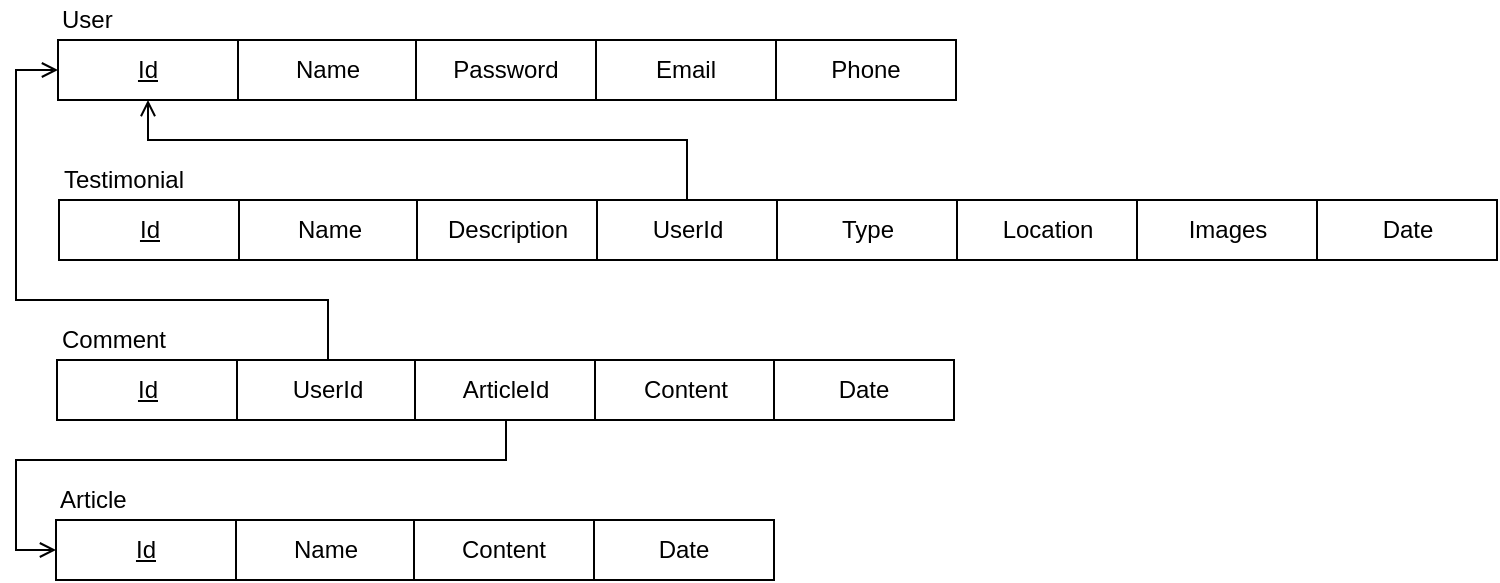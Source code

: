 <mxfile version="15.4.1" type="device"><diagram id="z0oBGNPkI0150LxPawtz" name="Page-1"><mxGraphModel dx="813" dy="454" grid="1" gridSize="10" guides="1" tooltips="1" connect="1" arrows="1" fold="1" page="1" pageScale="1" pageWidth="827" pageHeight="1169" math="0" shadow="0"><root><mxCell id="0"/><mxCell id="1" parent="0"/><mxCell id="tv5-18ue184ICuH-U72w-32" style="edgeStyle=orthogonalEdgeStyle;rounded=0;orthogonalLoop=1;jettySize=auto;html=1;entryX=0.5;entryY=0;entryDx=0;entryDy=0;fontSize=16;endArrow=none;endFill=0;startArrow=open;startFill=0;" parent="1" source="tv5-18ue184ICuH-U72w-4" target="tv5-18ue184ICuH-U72w-19" edge="1"><mxGeometry relative="1" as="geometry"><Array as="points"><mxPoint x="60" y="115"/><mxPoint x="60" y="230"/><mxPoint x="216" y="230"/><mxPoint x="216" y="260"/></Array></mxGeometry></mxCell><mxCell id="tv5-18ue184ICuH-U72w-35" style="edgeStyle=orthogonalEdgeStyle;rounded=0;orthogonalLoop=1;jettySize=auto;html=1;entryX=0.5;entryY=0;entryDx=0;entryDy=0;fontSize=16;endArrow=none;endFill=0;startArrow=open;startFill=0;" parent="1" source="tv5-18ue184ICuH-U72w-4" target="tv5-18ue184ICuH-U72w-14" edge="1"><mxGeometry relative="1" as="geometry"><Array as="points"><mxPoint x="126" y="150"/><mxPoint x="396" y="150"/></Array></mxGeometry></mxCell><mxCell id="tv5-18ue184ICuH-U72w-4" value="&lt;u&gt;Id&lt;/u&gt;" style="rounded=0;whiteSpace=wrap;html=1;" parent="1" vertex="1"><mxGeometry x="81" y="100" width="90" height="30" as="geometry"/></mxCell><mxCell id="tv5-18ue184ICuH-U72w-5" value="User" style="text;html=1;strokeColor=none;fillColor=none;align=left;verticalAlign=middle;whiteSpace=wrap;rounded=0;" parent="1" vertex="1"><mxGeometry x="81" y="80" width="90" height="20" as="geometry"/></mxCell><mxCell id="tv5-18ue184ICuH-U72w-6" value="Name" style="rounded=0;whiteSpace=wrap;html=1;" parent="1" vertex="1"><mxGeometry x="171" y="100" width="90" height="30" as="geometry"/></mxCell><mxCell id="tv5-18ue184ICuH-U72w-7" value="Password" style="rounded=0;whiteSpace=wrap;html=1;" parent="1" vertex="1"><mxGeometry x="260" y="100" width="90" height="30" as="geometry"/></mxCell><mxCell id="tv5-18ue184ICuH-U72w-8" value="Email" style="rounded=0;whiteSpace=wrap;html=1;" parent="1" vertex="1"><mxGeometry x="350" y="100" width="90" height="30" as="geometry"/></mxCell><mxCell id="tv5-18ue184ICuH-U72w-9" value="Phone" style="rounded=0;whiteSpace=wrap;html=1;" parent="1" vertex="1"><mxGeometry x="440" y="100" width="90" height="30" as="geometry"/></mxCell><mxCell id="tv5-18ue184ICuH-U72w-10" value="&lt;u&gt;Id&lt;/u&gt;" style="rounded=0;whiteSpace=wrap;html=1;" parent="1" vertex="1"><mxGeometry x="81.5" y="180" width="90" height="30" as="geometry"/></mxCell><mxCell id="tv5-18ue184ICuH-U72w-11" value="&lt;span style=&quot;text-align: center&quot;&gt;Testimonial&lt;/span&gt;" style="text;html=1;strokeColor=none;fillColor=none;align=left;verticalAlign=middle;whiteSpace=wrap;rounded=0;" parent="1" vertex="1"><mxGeometry x="81.5" y="160" width="90" height="20" as="geometry"/></mxCell><mxCell id="tv5-18ue184ICuH-U72w-12" value="Name" style="rounded=0;whiteSpace=wrap;html=1;" parent="1" vertex="1"><mxGeometry x="171.5" y="180" width="90" height="30" as="geometry"/></mxCell><mxCell id="tv5-18ue184ICuH-U72w-13" value="Description" style="rounded=0;whiteSpace=wrap;html=1;" parent="1" vertex="1"><mxGeometry x="260.5" y="180" width="90" height="30" as="geometry"/></mxCell><mxCell id="tv5-18ue184ICuH-U72w-14" value="UserId" style="rounded=0;whiteSpace=wrap;html=1;" parent="1" vertex="1"><mxGeometry x="350.5" y="180" width="90" height="30" as="geometry"/></mxCell><mxCell id="tv5-18ue184ICuH-U72w-15" value="Images" style="rounded=0;whiteSpace=wrap;html=1;" parent="1" vertex="1"><mxGeometry x="620.5" y="180" width="90" height="30" as="geometry"/></mxCell><mxCell id="tv5-18ue184ICuH-U72w-16" value="Date" style="rounded=0;whiteSpace=wrap;html=1;" parent="1" vertex="1"><mxGeometry x="710.5" y="180" width="90" height="30" as="geometry"/></mxCell><mxCell id="tv5-18ue184ICuH-U72w-17" value="&lt;u&gt;Id&lt;/u&gt;" style="rounded=0;whiteSpace=wrap;html=1;" parent="1" vertex="1"><mxGeometry x="80.5" y="260" width="90" height="30" as="geometry"/></mxCell><mxCell id="tv5-18ue184ICuH-U72w-18" value="Comment" style="text;html=1;strokeColor=none;fillColor=none;align=left;verticalAlign=middle;whiteSpace=wrap;rounded=0;" parent="1" vertex="1"><mxGeometry x="80.5" y="240" width="90" height="20" as="geometry"/></mxCell><mxCell id="tv5-18ue184ICuH-U72w-19" value="UserId" style="rounded=0;whiteSpace=wrap;html=1;" parent="1" vertex="1"><mxGeometry x="170.5" y="260" width="90" height="30" as="geometry"/></mxCell><mxCell id="tv5-18ue184ICuH-U72w-20" value="ArticleId" style="rounded=0;whiteSpace=wrap;html=1;" parent="1" vertex="1"><mxGeometry x="259.5" y="260" width="90" height="30" as="geometry"/></mxCell><mxCell id="tv5-18ue184ICuH-U72w-21" value="Content" style="rounded=0;whiteSpace=wrap;html=1;" parent="1" vertex="1"><mxGeometry x="349.5" y="260" width="90" height="30" as="geometry"/></mxCell><mxCell id="tv5-18ue184ICuH-U72w-31" style="edgeStyle=orthogonalEdgeStyle;rounded=0;orthogonalLoop=1;jettySize=auto;html=1;entryX=0.5;entryY=1;entryDx=0;entryDy=0;fontSize=16;endFill=0;endArrow=none;startFill=0;startArrow=open;" parent="1" source="tv5-18ue184ICuH-U72w-23" target="tv5-18ue184ICuH-U72w-20" edge="1"><mxGeometry relative="1" as="geometry"><Array as="points"><mxPoint x="60" y="355"/><mxPoint x="60" y="310"/><mxPoint x="305" y="310"/><mxPoint x="305" y="290"/></Array></mxGeometry></mxCell><mxCell id="tv5-18ue184ICuH-U72w-23" value="&lt;u&gt;Id&lt;/u&gt;" style="rounded=0;whiteSpace=wrap;html=1;" parent="1" vertex="1"><mxGeometry x="80" y="340" width="90" height="30" as="geometry"/></mxCell><mxCell id="tv5-18ue184ICuH-U72w-24" value="Article" style="text;html=1;strokeColor=none;fillColor=none;align=left;verticalAlign=middle;whiteSpace=wrap;rounded=0;" parent="1" vertex="1"><mxGeometry x="80" y="320" width="90" height="20" as="geometry"/></mxCell><mxCell id="tv5-18ue184ICuH-U72w-25" value="Name" style="rounded=0;whiteSpace=wrap;html=1;" parent="1" vertex="1"><mxGeometry x="170" y="340" width="90" height="30" as="geometry"/></mxCell><mxCell id="tv5-18ue184ICuH-U72w-26" value="Content" style="rounded=0;whiteSpace=wrap;html=1;" parent="1" vertex="1"><mxGeometry x="259" y="340" width="90" height="30" as="geometry"/></mxCell><mxCell id="tv5-18ue184ICuH-U72w-28" value="Date" style="rounded=0;whiteSpace=wrap;html=1;" parent="1" vertex="1"><mxGeometry x="349" y="340" width="90" height="30" as="geometry"/></mxCell><mxCell id="tv5-18ue184ICuH-U72w-29" value="Date" style="rounded=0;whiteSpace=wrap;html=1;" parent="1" vertex="1"><mxGeometry x="439" y="260" width="90" height="30" as="geometry"/></mxCell><mxCell id="Z66O-KPsYmUziPRqXZmI-1" value="Type" style="rounded=0;whiteSpace=wrap;html=1;" vertex="1" parent="1"><mxGeometry x="440.5" y="180" width="90" height="30" as="geometry"/></mxCell><mxCell id="Z66O-KPsYmUziPRqXZmI-2" value="Location" style="rounded=0;whiteSpace=wrap;html=1;" vertex="1" parent="1"><mxGeometry x="530.5" y="180" width="90" height="30" as="geometry"/></mxCell></root></mxGraphModel></diagram></mxfile>